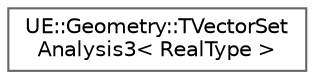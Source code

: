 digraph "Graphical Class Hierarchy"
{
 // INTERACTIVE_SVG=YES
 // LATEX_PDF_SIZE
  bgcolor="transparent";
  edge [fontname=Helvetica,fontsize=10,labelfontname=Helvetica,labelfontsize=10];
  node [fontname=Helvetica,fontsize=10,shape=box,height=0.2,width=0.4];
  rankdir="LR";
  Node0 [id="Node000000",label="UE::Geometry::TVectorSet\lAnalysis3\< RealType \>",height=0.2,width=0.4,color="grey40", fillcolor="white", style="filled",URL="$db/d24/classUE_1_1Geometry_1_1TVectorSetAnalysis3.html",tooltip="TVectorSetAnalysis3 computes various analyses of a set of input Vectors (currently mainly clustering."];
}

